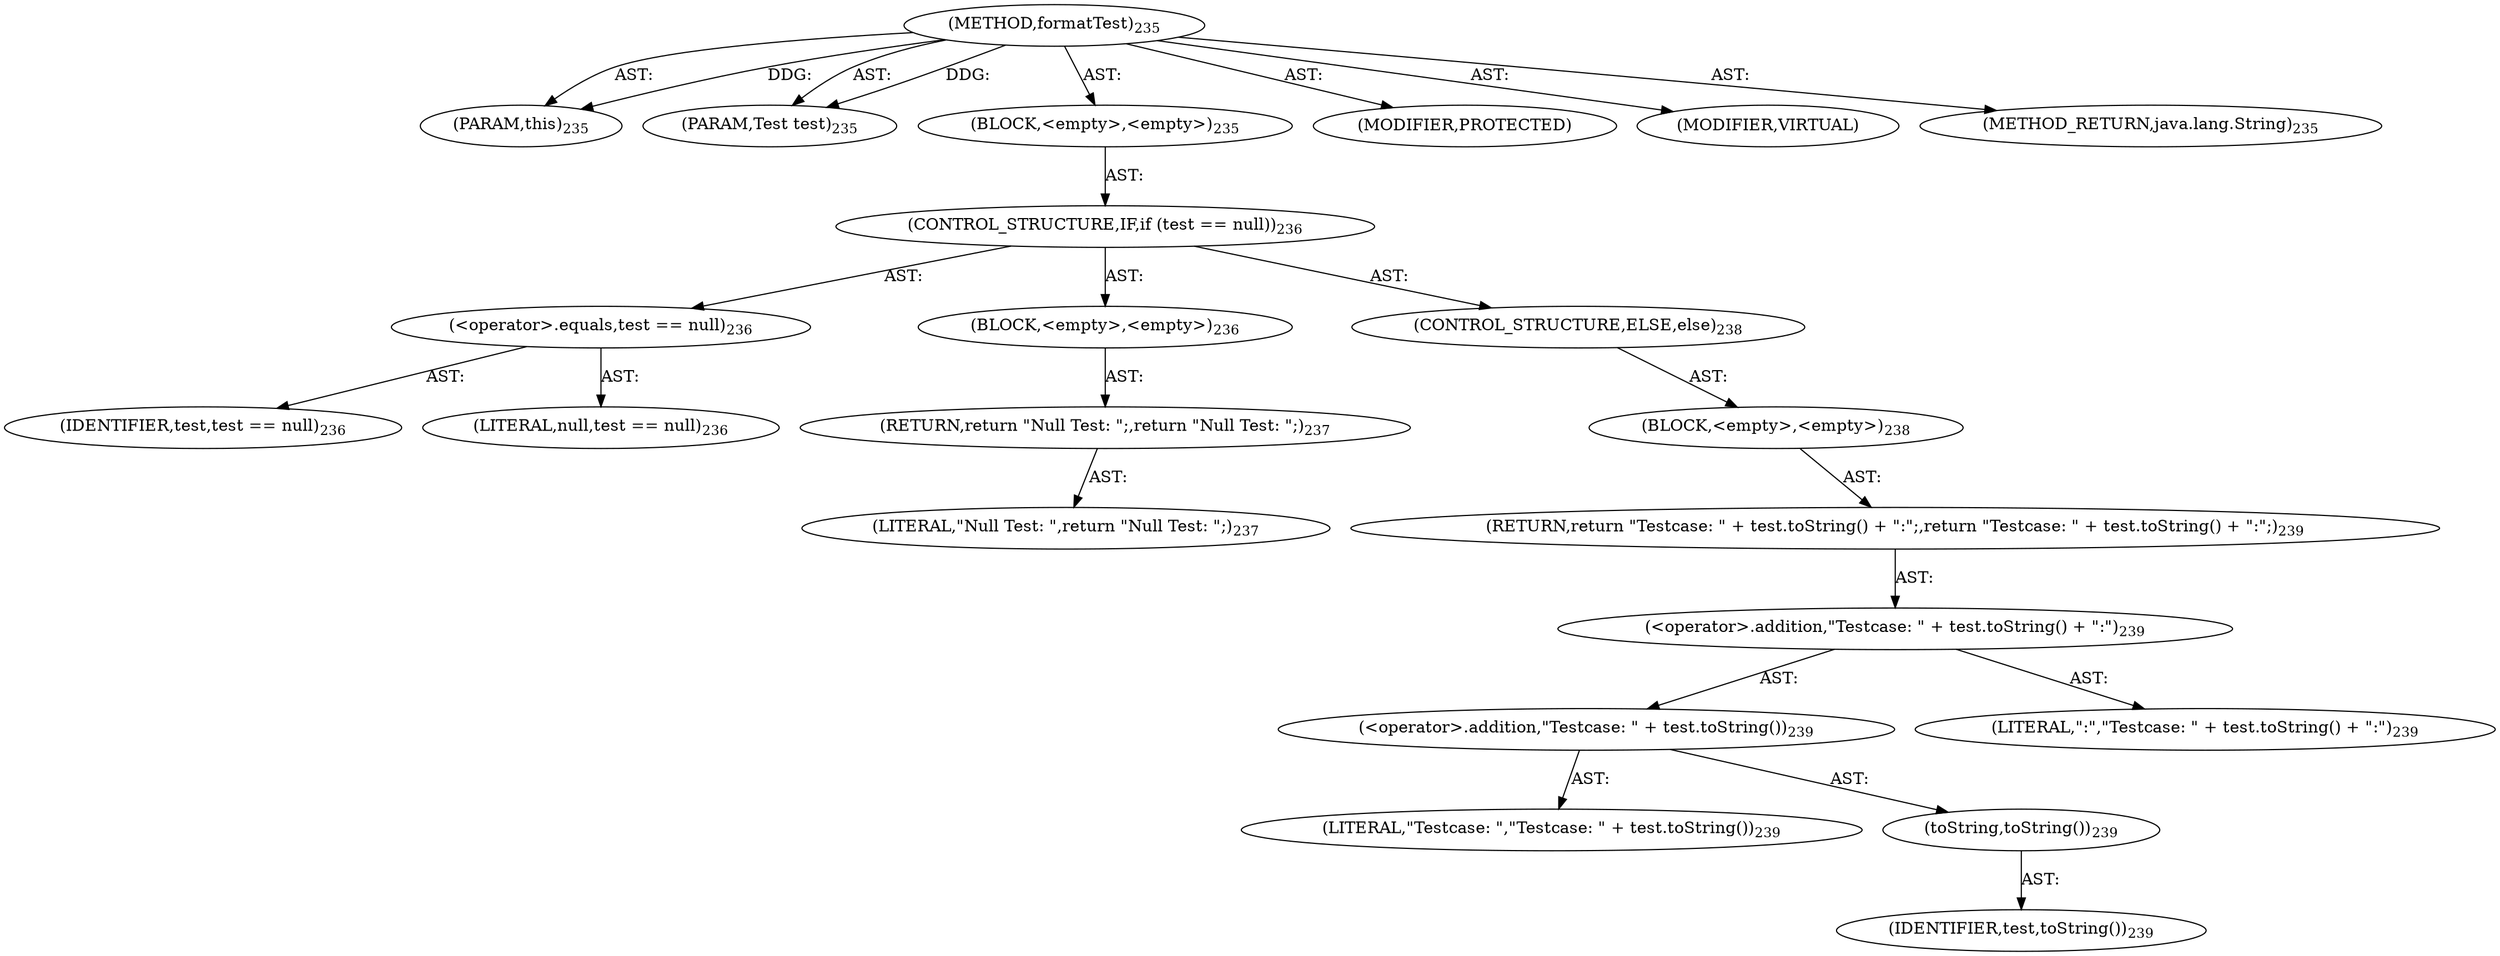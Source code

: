 digraph "formatTest" {  
"111669149707" [label = <(METHOD,formatTest)<SUB>235</SUB>> ]
"115964117017" [label = <(PARAM,this)<SUB>235</SUB>> ]
"115964117018" [label = <(PARAM,Test test)<SUB>235</SUB>> ]
"25769803795" [label = <(BLOCK,&lt;empty&gt;,&lt;empty&gt;)<SUB>235</SUB>> ]
"47244640264" [label = <(CONTROL_STRUCTURE,IF,if (test == null))<SUB>236</SUB>> ]
"30064771177" [label = <(&lt;operator&gt;.equals,test == null)<SUB>236</SUB>> ]
"68719476815" [label = <(IDENTIFIER,test,test == null)<SUB>236</SUB>> ]
"90194313237" [label = <(LITERAL,null,test == null)<SUB>236</SUB>> ]
"25769803796" [label = <(BLOCK,&lt;empty&gt;,&lt;empty&gt;)<SUB>236</SUB>> ]
"146028888064" [label = <(RETURN,return &quot;Null Test: &quot;;,return &quot;Null Test: &quot;;)<SUB>237</SUB>> ]
"90194313238" [label = <(LITERAL,&quot;Null Test: &quot;,return &quot;Null Test: &quot;;)<SUB>237</SUB>> ]
"47244640265" [label = <(CONTROL_STRUCTURE,ELSE,else)<SUB>238</SUB>> ]
"25769803797" [label = <(BLOCK,&lt;empty&gt;,&lt;empty&gt;)<SUB>238</SUB>> ]
"146028888065" [label = <(RETURN,return &quot;Testcase: &quot; + test.toString() + &quot;:&quot;;,return &quot;Testcase: &quot; + test.toString() + &quot;:&quot;;)<SUB>239</SUB>> ]
"30064771178" [label = <(&lt;operator&gt;.addition,&quot;Testcase: &quot; + test.toString() + &quot;:&quot;)<SUB>239</SUB>> ]
"30064771179" [label = <(&lt;operator&gt;.addition,&quot;Testcase: &quot; + test.toString())<SUB>239</SUB>> ]
"90194313239" [label = <(LITERAL,&quot;Testcase: &quot;,&quot;Testcase: &quot; + test.toString())<SUB>239</SUB>> ]
"30064771180" [label = <(toString,toString())<SUB>239</SUB>> ]
"68719476816" [label = <(IDENTIFIER,test,toString())<SUB>239</SUB>> ]
"90194313240" [label = <(LITERAL,&quot;:&quot;,&quot;Testcase: &quot; + test.toString() + &quot;:&quot;)<SUB>239</SUB>> ]
"133143986205" [label = <(MODIFIER,PROTECTED)> ]
"133143986206" [label = <(MODIFIER,VIRTUAL)> ]
"128849018891" [label = <(METHOD_RETURN,java.lang.String)<SUB>235</SUB>> ]
  "111669149707" -> "115964117017"  [ label = "AST: "] 
  "111669149707" -> "115964117018"  [ label = "AST: "] 
  "111669149707" -> "25769803795"  [ label = "AST: "] 
  "111669149707" -> "133143986205"  [ label = "AST: "] 
  "111669149707" -> "133143986206"  [ label = "AST: "] 
  "111669149707" -> "128849018891"  [ label = "AST: "] 
  "25769803795" -> "47244640264"  [ label = "AST: "] 
  "47244640264" -> "30064771177"  [ label = "AST: "] 
  "47244640264" -> "25769803796"  [ label = "AST: "] 
  "47244640264" -> "47244640265"  [ label = "AST: "] 
  "30064771177" -> "68719476815"  [ label = "AST: "] 
  "30064771177" -> "90194313237"  [ label = "AST: "] 
  "25769803796" -> "146028888064"  [ label = "AST: "] 
  "146028888064" -> "90194313238"  [ label = "AST: "] 
  "47244640265" -> "25769803797"  [ label = "AST: "] 
  "25769803797" -> "146028888065"  [ label = "AST: "] 
  "146028888065" -> "30064771178"  [ label = "AST: "] 
  "30064771178" -> "30064771179"  [ label = "AST: "] 
  "30064771178" -> "90194313240"  [ label = "AST: "] 
  "30064771179" -> "90194313239"  [ label = "AST: "] 
  "30064771179" -> "30064771180"  [ label = "AST: "] 
  "30064771180" -> "68719476816"  [ label = "AST: "] 
  "111669149707" -> "115964117017"  [ label = "DDG: "] 
  "111669149707" -> "115964117018"  [ label = "DDG: "] 
}
